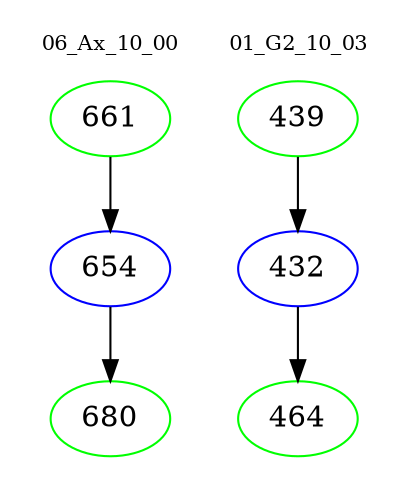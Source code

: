 digraph{
subgraph cluster_0 {
color = white
label = "06_Ax_10_00";
fontsize=10;
T0_661 [label="661", color="green"]
T0_661 -> T0_654 [color="black"]
T0_654 [label="654", color="blue"]
T0_654 -> T0_680 [color="black"]
T0_680 [label="680", color="green"]
}
subgraph cluster_1 {
color = white
label = "01_G2_10_03";
fontsize=10;
T1_439 [label="439", color="green"]
T1_439 -> T1_432 [color="black"]
T1_432 [label="432", color="blue"]
T1_432 -> T1_464 [color="black"]
T1_464 [label="464", color="green"]
}
}

